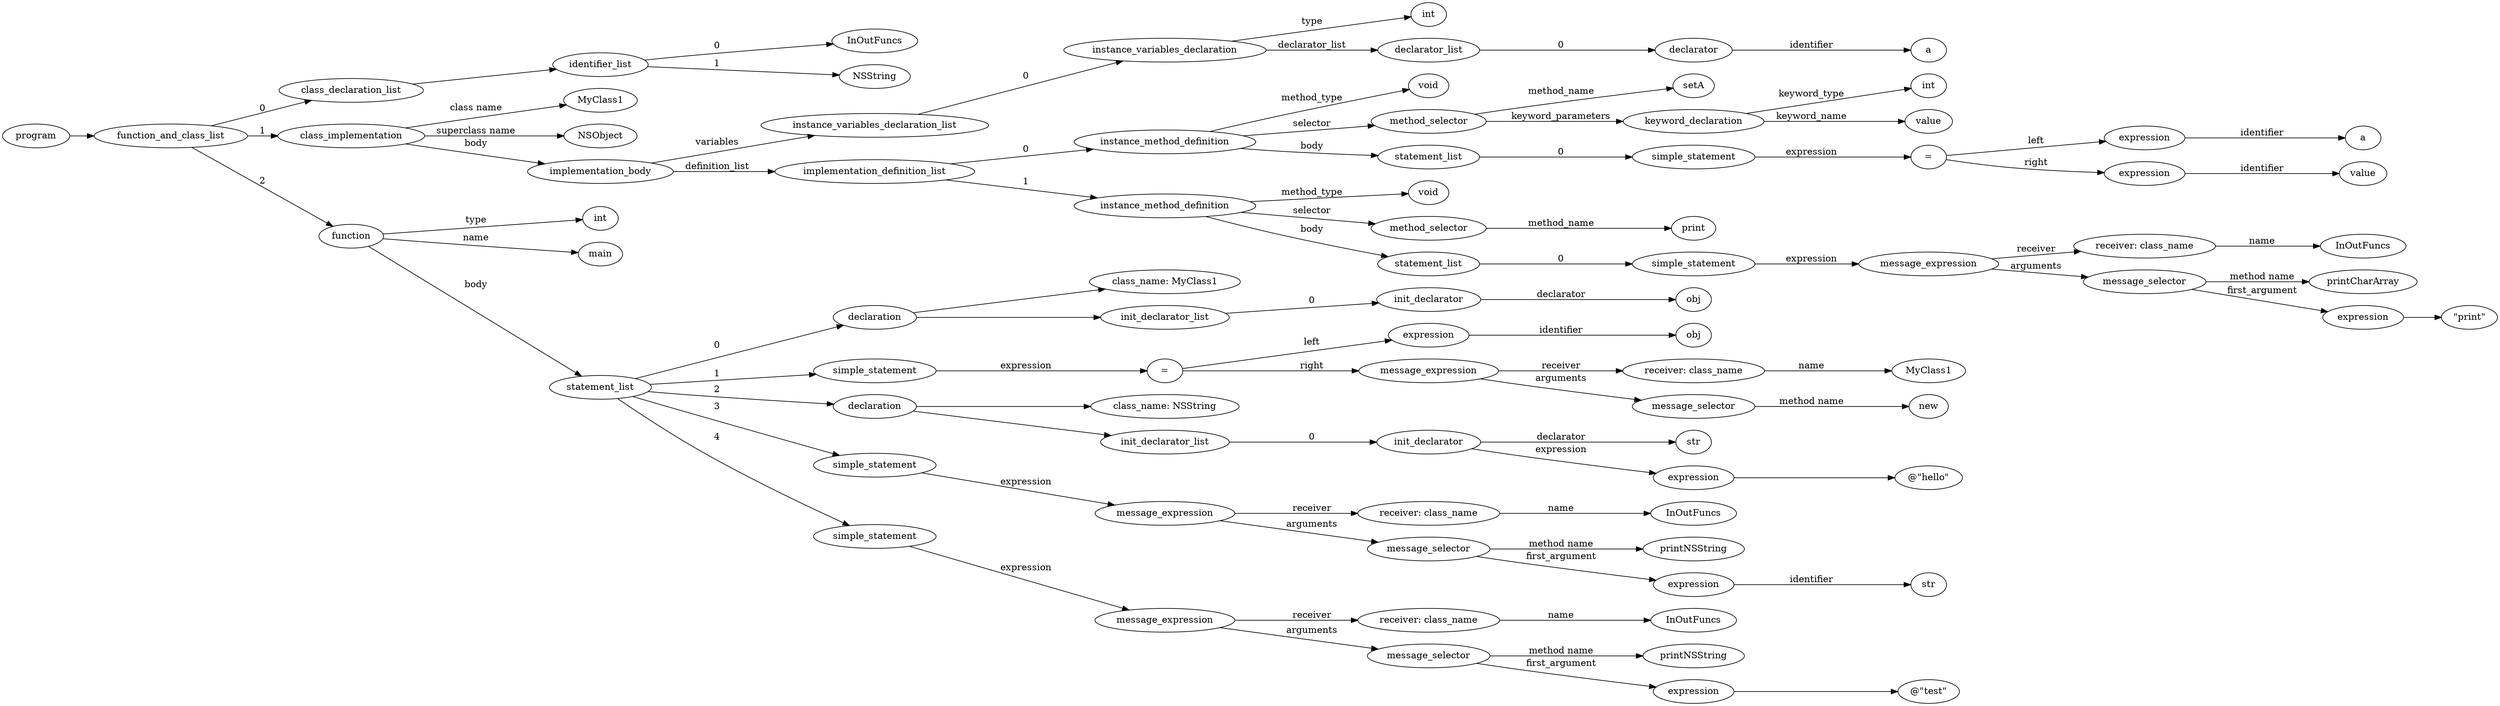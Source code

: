 digraph ObjectiveC { rankdir="LR";
61[label="program"];
61->2;
2[label="function_and_class_list"];
2->1[label="0"];
1[label="class_declaration_list"];
1->0;
0[label="identifier_list"];
0.0 [label="InOutFuncs"];
0->0.0 [label="0"];
0.1 [label="NSString"];
0->0.1 [label="1"];
2->30[label="1"];
30[label="class_implementation"];
30.1 [label="MyClass1"];
30->30.1 [label="class name"];
30.2 [label="NSObject"];
30->30.2 [label="superclass name"];
30->29[label="body"];
29[label="implementation_body"];
29->7[label="variables"];
7[label="instance_variables_declaration_list"];
7->6[label="0"];
6[label="instance_variables_declaration"];
6->3[label="type"];
3[label="int"];
6->5[label="declarator_list"];
5[label="declarator_list"];
5->4[label="0"];
4[label="declarator"];
4.1 [label="a"];
4->4.1[label="identifier"];
29->18[label="definition_list"];
18[label="implementation_definition_list"];
18->17[label="0"];
17[label="instance_method_definition"];
17->16[label="method_type"];
16[label="void"];
17->10[label="selector"];
10[label="method_selector"];
10->10.1 [label="method_name"];
10.1 [label="setA"];
10->9[label="keyword_parameters"];
9[label="keyword_declaration"];
9->8[label="keyword_type"];
8[label="int"];
9->9.2 [label="keyword_name"];
9.2 [label="value"];
17->15[label="body"];
15[label="statement_list"];
15->14[label="0"];
14[label="simple_statement"];
14->13[label="expression"];
13[label="expression"];
13[label="="];
13->11[label="left"];
11[label="expression"];
11->11.1 [label="identifier"];11.1[label="a"];
13->12[label="right"];
12[label="expression"];
12->12.1 [label="identifier"];12.1[label="value"];
18->28[label="1"];
28[label="instance_method_definition"];
28->27[label="method_type"];
27[label="void"];
28->19[label="selector"];
19[label="method_selector"];
19->19.1 [label="method_name"];
19.1 [label="print"];
28->26[label="body"];
26[label="statement_list"];
26->25[label="0"];
25[label="simple_statement"];
25->24[label="expression"];
24[label="expression"];
24[label="message_expression"];
24->20[label="receiver"];
20[label="receiver: class_name"];
20.1 [label="InOutFuncs"];
20->20.1 [label="name"];
24->23[label="arguments"];
23[label="message_selector"];
23.1 [label="printCharArray"];
23->23.1 [label="method name"]; 
23->22[label="first_argument"];
22[label="expression"];
22->21;
21[label=<"print">];
2->60[label="2"];
60[label="function"];
60->31[label="type"];
31[label="int"];
60->60.1 [label="name"];
60.1 [label="main"];
60->36[label="body"];
36[label="statement_list"];
36->35[label="0"];
35[label="declaration"];
35->34;
34[label="class_name: MyClass1"];
35->33;
33[label="init_declarator_list"];
33->32[label="0"];
32[label="init_declarator"];
32.1 [label="obj"];
32->32.1[label="declarator"];
36->42[label="1"];
42[label="simple_statement"];
42->41[label="expression"];
41[label="expression"];
41[label="="];
41->37[label="left"];
37[label="expression"];
37->37.1 [label="identifier"];37.1[label="obj"];
41->40[label="right"];
40[label="expression"];
40[label="message_expression"];
40->38[label="receiver"];
38[label="receiver: class_name"];
38.1 [label="MyClass1"];
38->38.1 [label="name"];
40->39[label="arguments"];
39[label="message_selector"];
39.1 [label="new"];
39->39.1 [label="method name"]; 
36->48[label="2"];
48[label="declaration"];
48->47;
47[label="class_name: NSString"];
48->46;
46[label="init_declarator_list"];
46->45[label="0"];
45[label="init_declarator"];
45.1 [label="str"];
45->45.1[label="declarator"];
45->44[label="expression"];
44[label="expression"];
44->43;
43[label=<@"hello">];
36->53[label="3"];
53[label="simple_statement"];
53->52[label="expression"];
52[label="expression"];
52[label="message_expression"];
52->49[label="receiver"];
49[label="receiver: class_name"];
49.1 [label="InOutFuncs"];
49->49.1 [label="name"];
52->51[label="arguments"];
51[label="message_selector"];
51.1 [label="printNSString"];
51->51.1 [label="method name"]; 
51->50[label="first_argument"];
50[label="expression"];
50->50.1 [label="identifier"];50.1[label="str"];
36->59[label="4"];
59[label="simple_statement"];
59->58[label="expression"];
58[label="expression"];
58[label="message_expression"];
58->54[label="receiver"];
54[label="receiver: class_name"];
54.1 [label="InOutFuncs"];
54->54.1 [label="name"];
58->57[label="arguments"];
57[label="message_selector"];
57.1 [label="printNSString"];
57->57.1 [label="method name"]; 
57->56[label="first_argument"];
56[label="expression"];
56->55;
55[label=<@"test">];
}
